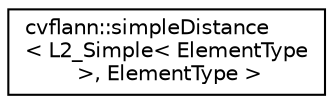 digraph "Graphical Class Hierarchy"
{
 // LATEX_PDF_SIZE
  edge [fontname="Helvetica",fontsize="10",labelfontname="Helvetica",labelfontsize="10"];
  node [fontname="Helvetica",fontsize="10",shape=record];
  rankdir="LR";
  Node0 [label="cvflann::simpleDistance\l\< L2_Simple\< ElementType\l \>, ElementType \>",height=0.2,width=0.4,color="black", fillcolor="white", style="filled",URL="$structcvflann_1_1simple_distance_3_01_l2___simple_3_01_element_type_01_4_00_01_element_type_01_4.html",tooltip=" "];
}
